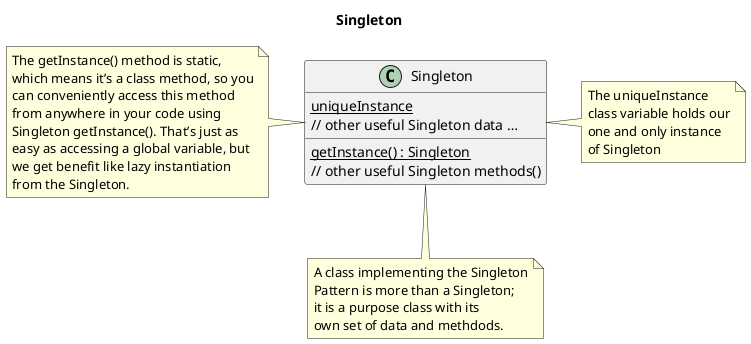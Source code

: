 @startuml
title Singleton

class Singleton

Singleton : {static} uniqueInstance
Singleton : // other useful Singleton data …
Singleton : {static} getInstance() : Singleton
Singleton : // other useful Singleton methods()

note right of Singleton
The uniqueInstance
class variable holds our
one and only instance
of Singleton
end note

note left of Singleton
The getInstance() method is static,
which means it’s a class method, so you
can conveniently access this method
from anywhere in your code using
Singleton getInstance(). That’s just as
easy as accessing a global variable, but
we get benefit like lazy instantiation
from the Singleton.
end note

note bottom of Singleton
A class implementing the Singleton
Pattern is more than a Singleton;
it is a purpose class with its
own set of data and methdods.
end note
@enduml
